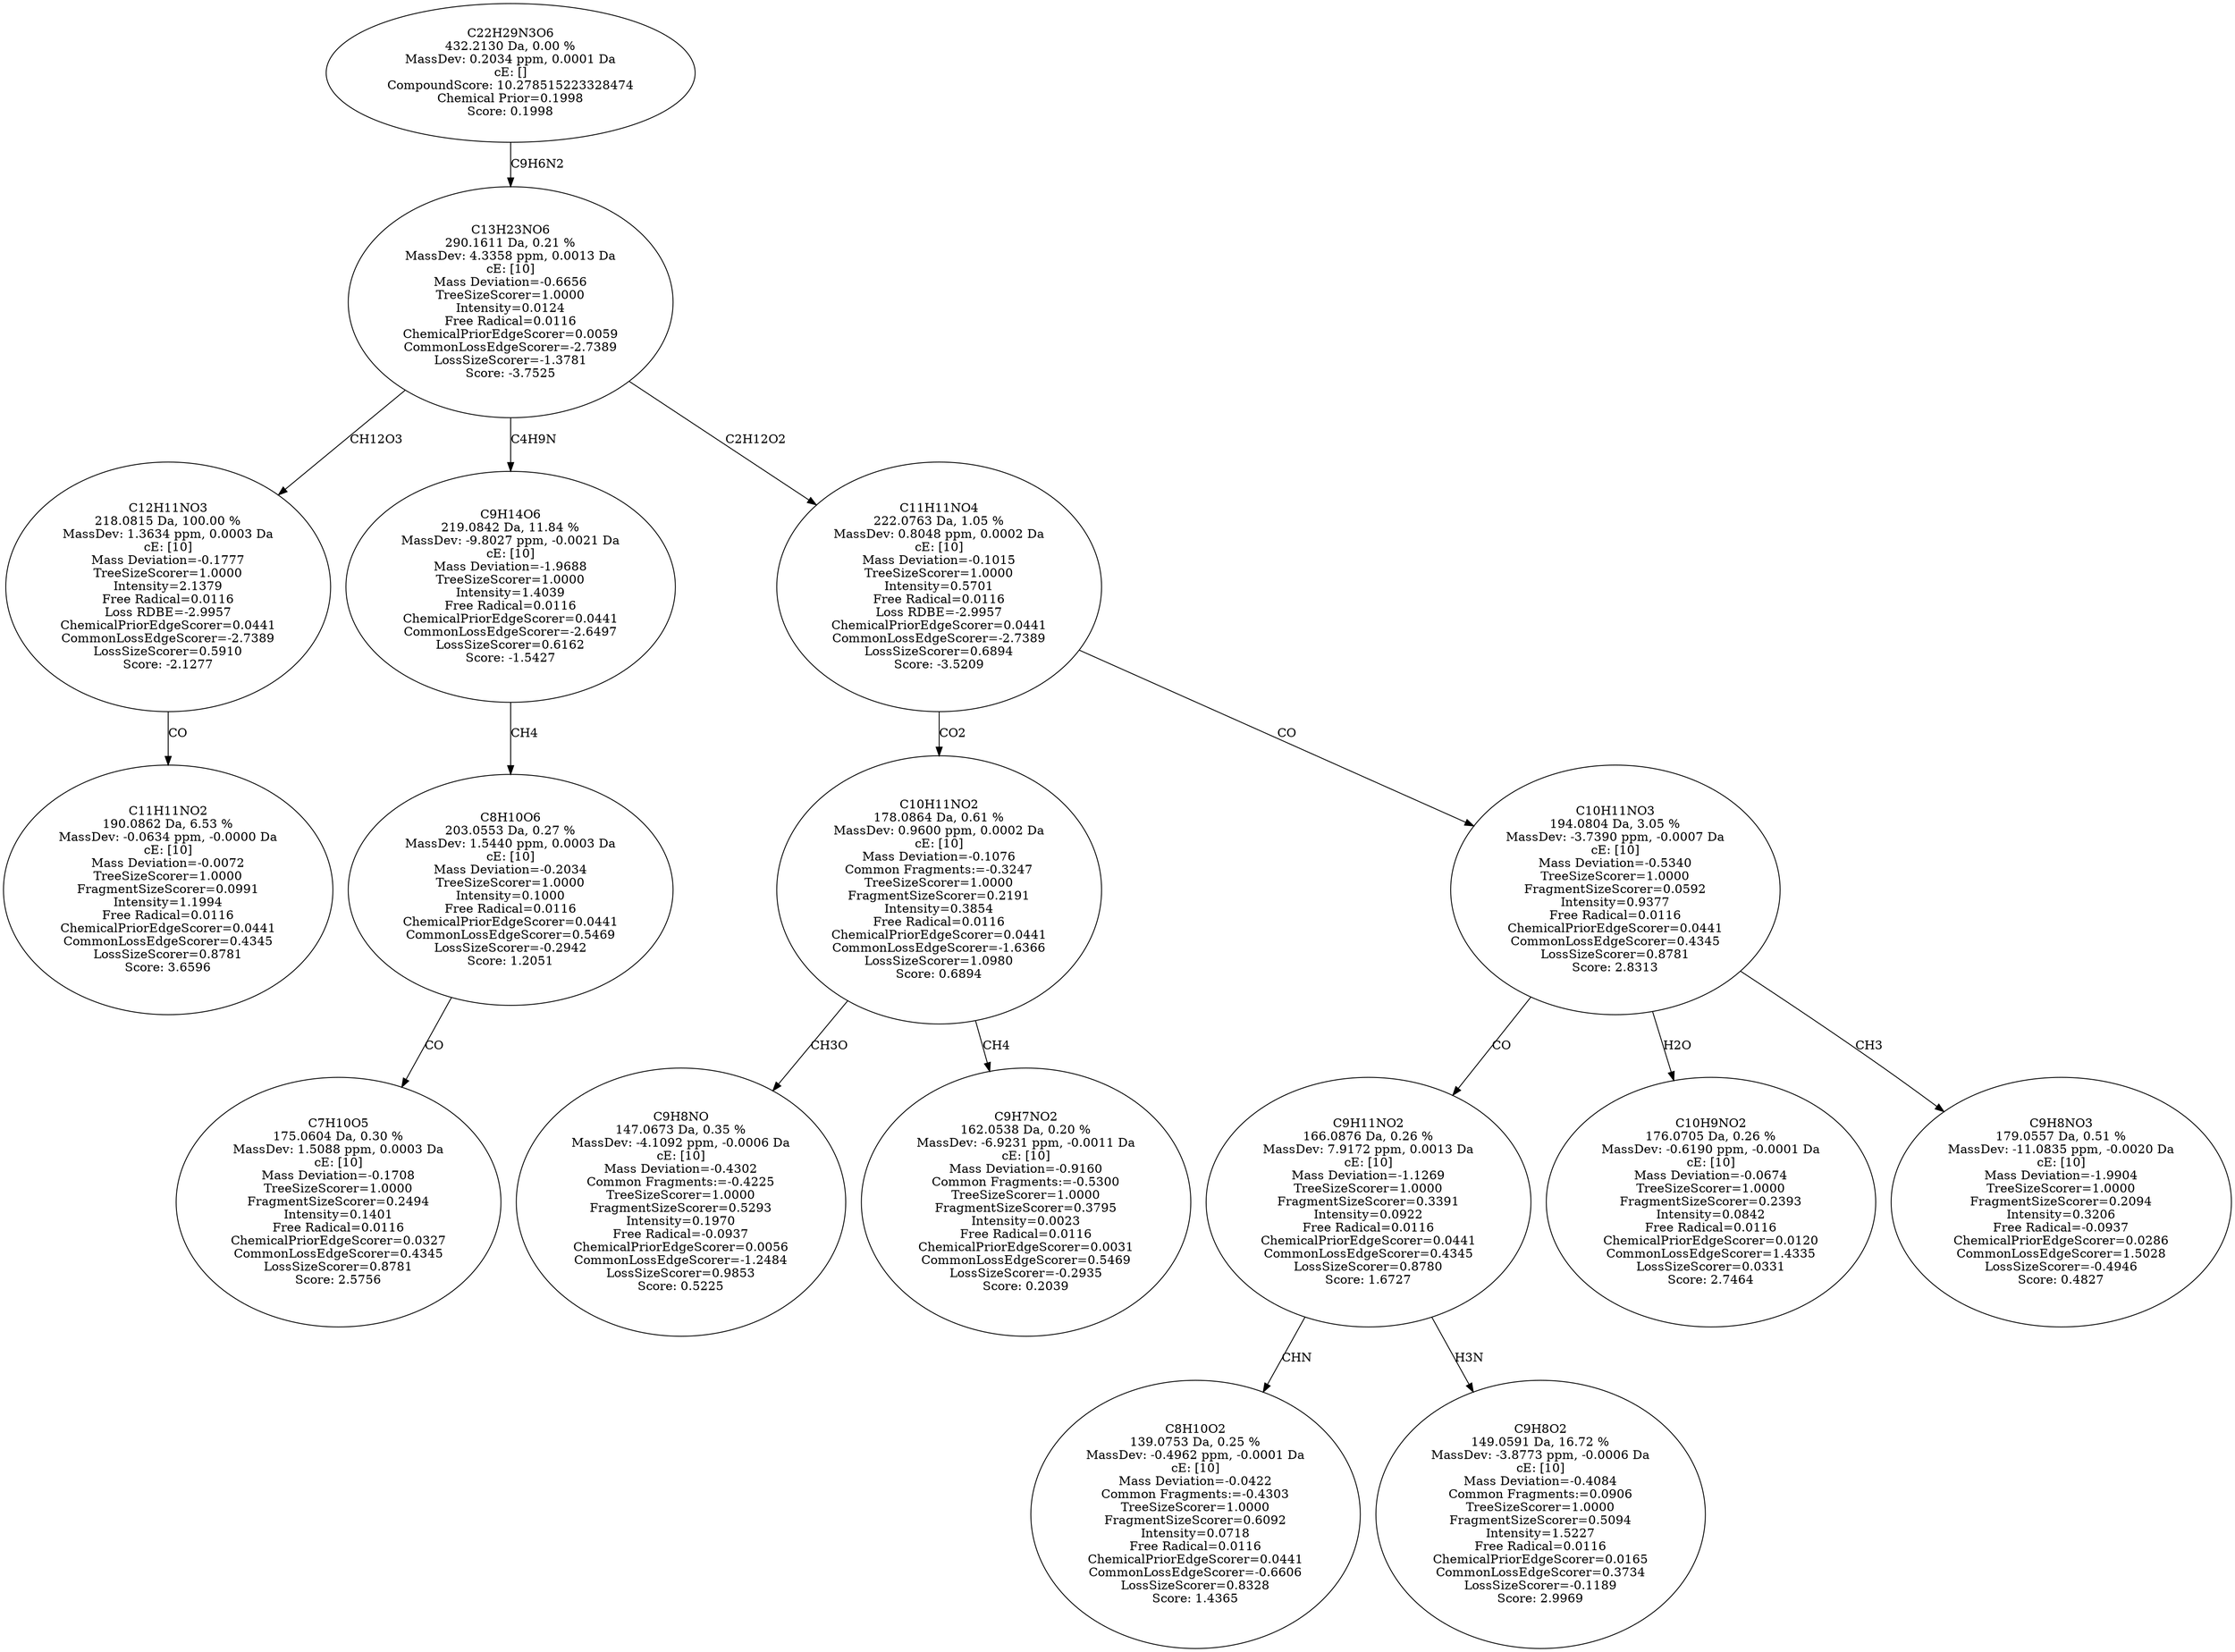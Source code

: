 strict digraph {
v1 [label="C11H11NO2\n190.0862 Da, 6.53 %\nMassDev: -0.0634 ppm, -0.0000 Da\ncE: [10]\nMass Deviation=-0.0072\nTreeSizeScorer=1.0000\nFragmentSizeScorer=0.0991\nIntensity=1.1994\nFree Radical=0.0116\nChemicalPriorEdgeScorer=0.0441\nCommonLossEdgeScorer=0.4345\nLossSizeScorer=0.8781\nScore: 3.6596"];
v2 [label="C12H11NO3\n218.0815 Da, 100.00 %\nMassDev: 1.3634 ppm, 0.0003 Da\ncE: [10]\nMass Deviation=-0.1777\nTreeSizeScorer=1.0000\nIntensity=2.1379\nFree Radical=0.0116\nLoss RDBE=-2.9957\nChemicalPriorEdgeScorer=0.0441\nCommonLossEdgeScorer=-2.7389\nLossSizeScorer=0.5910\nScore: -2.1277"];
v3 [label="C7H10O5\n175.0604 Da, 0.30 %\nMassDev: 1.5088 ppm, 0.0003 Da\ncE: [10]\nMass Deviation=-0.1708\nTreeSizeScorer=1.0000\nFragmentSizeScorer=0.2494\nIntensity=0.1401\nFree Radical=0.0116\nChemicalPriorEdgeScorer=0.0327\nCommonLossEdgeScorer=0.4345\nLossSizeScorer=0.8781\nScore: 2.5756"];
v4 [label="C8H10O6\n203.0553 Da, 0.27 %\nMassDev: 1.5440 ppm, 0.0003 Da\ncE: [10]\nMass Deviation=-0.2034\nTreeSizeScorer=1.0000\nIntensity=0.1000\nFree Radical=0.0116\nChemicalPriorEdgeScorer=0.0441\nCommonLossEdgeScorer=0.5469\nLossSizeScorer=-0.2942\nScore: 1.2051"];
v5 [label="C9H14O6\n219.0842 Da, 11.84 %\nMassDev: -9.8027 ppm, -0.0021 Da\ncE: [10]\nMass Deviation=-1.9688\nTreeSizeScorer=1.0000\nIntensity=1.4039\nFree Radical=0.0116\nChemicalPriorEdgeScorer=0.0441\nCommonLossEdgeScorer=-2.6497\nLossSizeScorer=0.6162\nScore: -1.5427"];
v6 [label="C9H8NO\n147.0673 Da, 0.35 %\nMassDev: -4.1092 ppm, -0.0006 Da\ncE: [10]\nMass Deviation=-0.4302\nCommon Fragments:=-0.4225\nTreeSizeScorer=1.0000\nFragmentSizeScorer=0.5293\nIntensity=0.1970\nFree Radical=-0.0937\nChemicalPriorEdgeScorer=0.0056\nCommonLossEdgeScorer=-1.2484\nLossSizeScorer=0.9853\nScore: 0.5225"];
v7 [label="C9H7NO2\n162.0538 Da, 0.20 %\nMassDev: -6.9231 ppm, -0.0011 Da\ncE: [10]\nMass Deviation=-0.9160\nCommon Fragments:=-0.5300\nTreeSizeScorer=1.0000\nFragmentSizeScorer=0.3795\nIntensity=0.0023\nFree Radical=0.0116\nChemicalPriorEdgeScorer=0.0031\nCommonLossEdgeScorer=0.5469\nLossSizeScorer=-0.2935\nScore: 0.2039"];
v8 [label="C10H11NO2\n178.0864 Da, 0.61 %\nMassDev: 0.9600 ppm, 0.0002 Da\ncE: [10]\nMass Deviation=-0.1076\nCommon Fragments:=-0.3247\nTreeSizeScorer=1.0000\nFragmentSizeScorer=0.2191\nIntensity=0.3854\nFree Radical=0.0116\nChemicalPriorEdgeScorer=0.0441\nCommonLossEdgeScorer=-1.6366\nLossSizeScorer=1.0980\nScore: 0.6894"];
v9 [label="C8H10O2\n139.0753 Da, 0.25 %\nMassDev: -0.4962 ppm, -0.0001 Da\ncE: [10]\nMass Deviation=-0.0422\nCommon Fragments:=-0.4303\nTreeSizeScorer=1.0000\nFragmentSizeScorer=0.6092\nIntensity=0.0718\nFree Radical=0.0116\nChemicalPriorEdgeScorer=0.0441\nCommonLossEdgeScorer=-0.6606\nLossSizeScorer=0.8328\nScore: 1.4365"];
v10 [label="C9H8O2\n149.0591 Da, 16.72 %\nMassDev: -3.8773 ppm, -0.0006 Da\ncE: [10]\nMass Deviation=-0.4084\nCommon Fragments:=0.0906\nTreeSizeScorer=1.0000\nFragmentSizeScorer=0.5094\nIntensity=1.5227\nFree Radical=0.0116\nChemicalPriorEdgeScorer=0.0165\nCommonLossEdgeScorer=0.3734\nLossSizeScorer=-0.1189\nScore: 2.9969"];
v11 [label="C9H11NO2\n166.0876 Da, 0.26 %\nMassDev: 7.9172 ppm, 0.0013 Da\ncE: [10]\nMass Deviation=-1.1269\nTreeSizeScorer=1.0000\nFragmentSizeScorer=0.3391\nIntensity=0.0922\nFree Radical=0.0116\nChemicalPriorEdgeScorer=0.0441\nCommonLossEdgeScorer=0.4345\nLossSizeScorer=0.8780\nScore: 1.6727"];
v12 [label="C10H9NO2\n176.0705 Da, 0.26 %\nMassDev: -0.6190 ppm, -0.0001 Da\ncE: [10]\nMass Deviation=-0.0674\nTreeSizeScorer=1.0000\nFragmentSizeScorer=0.2393\nIntensity=0.0842\nFree Radical=0.0116\nChemicalPriorEdgeScorer=0.0120\nCommonLossEdgeScorer=1.4335\nLossSizeScorer=0.0331\nScore: 2.7464"];
v13 [label="C9H8NO3\n179.0557 Da, 0.51 %\nMassDev: -11.0835 ppm, -0.0020 Da\ncE: [10]\nMass Deviation=-1.9904\nTreeSizeScorer=1.0000\nFragmentSizeScorer=0.2094\nIntensity=0.3206\nFree Radical=-0.0937\nChemicalPriorEdgeScorer=0.0286\nCommonLossEdgeScorer=1.5028\nLossSizeScorer=-0.4946\nScore: 0.4827"];
v14 [label="C10H11NO3\n194.0804 Da, 3.05 %\nMassDev: -3.7390 ppm, -0.0007 Da\ncE: [10]\nMass Deviation=-0.5340\nTreeSizeScorer=1.0000\nFragmentSizeScorer=0.0592\nIntensity=0.9377\nFree Radical=0.0116\nChemicalPriorEdgeScorer=0.0441\nCommonLossEdgeScorer=0.4345\nLossSizeScorer=0.8781\nScore: 2.8313"];
v15 [label="C11H11NO4\n222.0763 Da, 1.05 %\nMassDev: 0.8048 ppm, 0.0002 Da\ncE: [10]\nMass Deviation=-0.1015\nTreeSizeScorer=1.0000\nIntensity=0.5701\nFree Radical=0.0116\nLoss RDBE=-2.9957\nChemicalPriorEdgeScorer=0.0441\nCommonLossEdgeScorer=-2.7389\nLossSizeScorer=0.6894\nScore: -3.5209"];
v16 [label="C13H23NO6\n290.1611 Da, 0.21 %\nMassDev: 4.3358 ppm, 0.0013 Da\ncE: [10]\nMass Deviation=-0.6656\nTreeSizeScorer=1.0000\nIntensity=0.0124\nFree Radical=0.0116\nChemicalPriorEdgeScorer=0.0059\nCommonLossEdgeScorer=-2.7389\nLossSizeScorer=-1.3781\nScore: -3.7525"];
v17 [label="C22H29N3O6\n432.2130 Da, 0.00 %\nMassDev: 0.2034 ppm, 0.0001 Da\ncE: []\nCompoundScore: 10.278515223328474\nChemical Prior=0.1998\nScore: 0.1998"];
v2 -> v1 [label="CO"];
v16 -> v2 [label="CH12O3"];
v4 -> v3 [label="CO"];
v5 -> v4 [label="CH4"];
v16 -> v5 [label="C4H9N"];
v8 -> v6 [label="CH3O"];
v8 -> v7 [label="CH4"];
v15 -> v8 [label="CO2"];
v11 -> v9 [label="CHN"];
v11 -> v10 [label="H3N"];
v14 -> v11 [label="CO"];
v14 -> v12 [label="H2O"];
v14 -> v13 [label="CH3"];
v15 -> v14 [label="CO"];
v16 -> v15 [label="C2H12O2"];
v17 -> v16 [label="C9H6N2"];
}